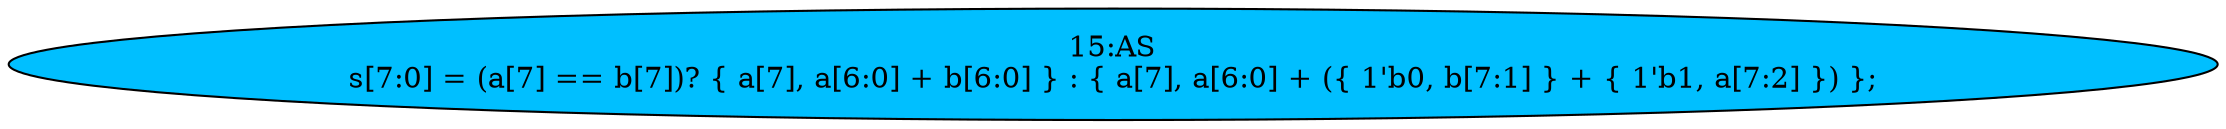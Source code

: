 strict digraph "" {
	node [label="\N"];
	"15:AS"	[ast="<pyverilog.vparser.ast.Assign object at 0x7f2f8f528c90>",
		def_var="['s']",
		fillcolor=deepskyblue,
		label="15:AS
s[7:0] = (a[7] == b[7])? { a[7], a[6:0] + b[6:0] } : { a[7], a[6:0] + ({ 1'b0, b[7:1] } + { 1'b1, a[7:2] }) };",
		statements="[]",
		style=filled,
		typ=Assign,
		use_var="['a', 'b', 'a', 'a', 'b', 'a', 'a', 'b', 'a']"];
}
